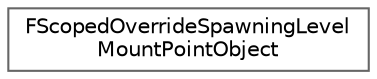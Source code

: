 digraph "Graphical Class Hierarchy"
{
 // INTERACTIVE_SVG=YES
 // LATEX_PDF_SIZE
  bgcolor="transparent";
  edge [fontname=Helvetica,fontsize=10,labelfontname=Helvetica,labelfontsize=10];
  node [fontname=Helvetica,fontsize=10,shape=box,height=0.2,width=0.4];
  rankdir="LR";
  Node0 [id="Node000000",label="FScopedOverrideSpawningLevel\lMountPointObject",height=0.2,width=0.4,color="grey40", fillcolor="white", style="filled",URL="$d1/ddd/structFScopedOverrideSpawningLevelMountPointObject.html",tooltip=" "];
}
